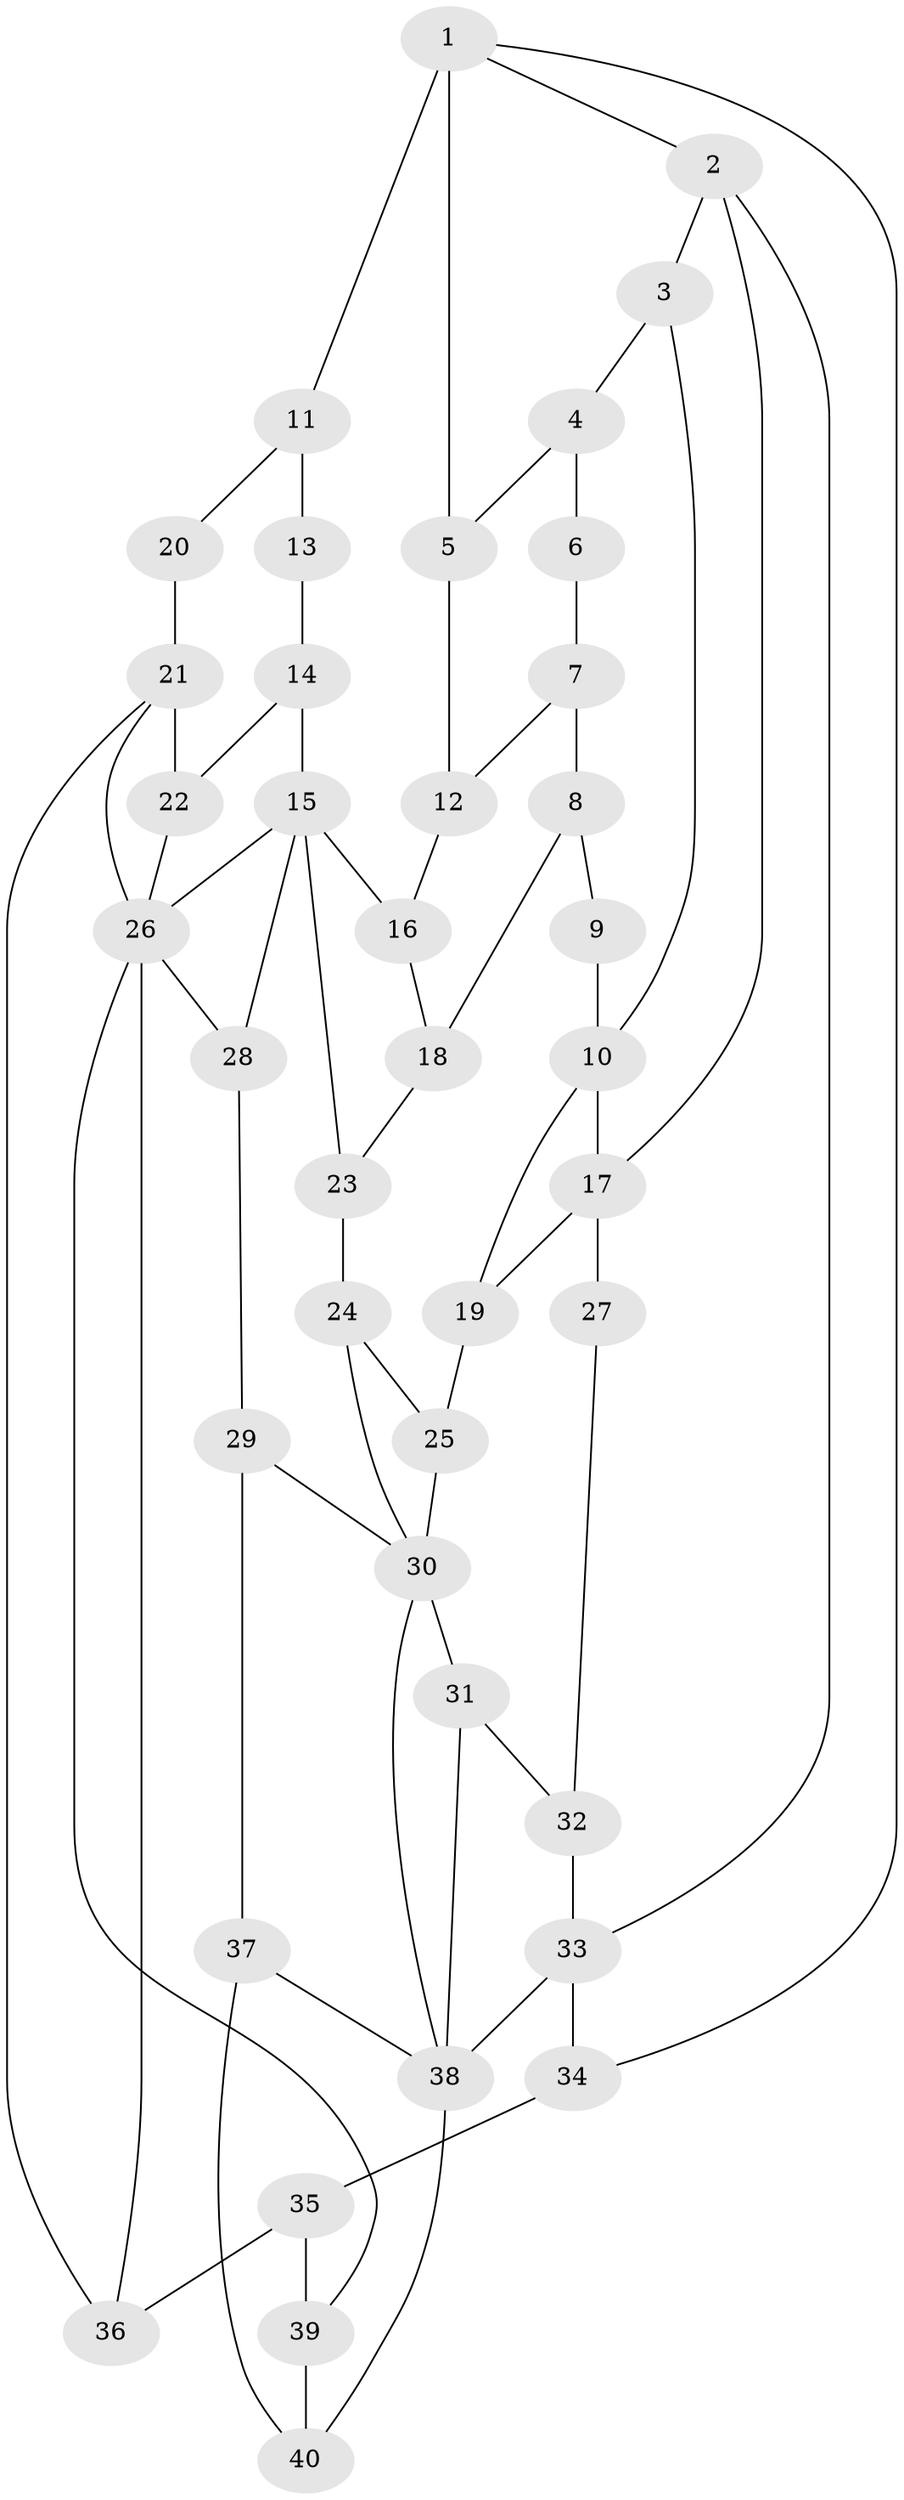 // original degree distribution, {3: 0.025, 6: 0.1875, 5: 0.575, 4: 0.2125}
// Generated by graph-tools (version 1.1) at 2025/38/03/09/25 02:38:42]
// undirected, 40 vertices, 65 edges
graph export_dot {
graph [start="1"]
  node [color=gray90,style=filled];
  1;
  2;
  3;
  4;
  5;
  6;
  7;
  8;
  9;
  10;
  11;
  12;
  13;
  14;
  15;
  16;
  17;
  18;
  19;
  20;
  21;
  22;
  23;
  24;
  25;
  26;
  27;
  28;
  29;
  30;
  31;
  32;
  33;
  34;
  35;
  36;
  37;
  38;
  39;
  40;
  1 -- 2 [weight=1.0];
  1 -- 5 [weight=1.0];
  1 -- 11 [weight=2.0];
  1 -- 34 [weight=1.0];
  2 -- 3 [weight=1.0];
  2 -- 17 [weight=1.0];
  2 -- 33 [weight=1.0];
  3 -- 4 [weight=1.0];
  3 -- 10 [weight=1.0];
  4 -- 5 [weight=1.0];
  4 -- 6 [weight=2.0];
  5 -- 12 [weight=1.0];
  6 -- 7 [weight=1.0];
  7 -- 8 [weight=1.0];
  7 -- 12 [weight=1.0];
  8 -- 9 [weight=1.0];
  8 -- 18 [weight=1.0];
  9 -- 10 [weight=2.0];
  10 -- 17 [weight=2.0];
  10 -- 19 [weight=1.0];
  11 -- 13 [weight=2.0];
  11 -- 20 [weight=2.0];
  12 -- 16 [weight=1.0];
  13 -- 14 [weight=1.0];
  14 -- 15 [weight=1.0];
  14 -- 22 [weight=1.0];
  15 -- 16 [weight=1.0];
  15 -- 23 [weight=1.0];
  15 -- 26 [weight=1.0];
  15 -- 28 [weight=2.0];
  16 -- 18 [weight=1.0];
  17 -- 19 [weight=1.0];
  17 -- 27 [weight=2.0];
  18 -- 23 [weight=1.0];
  19 -- 25 [weight=1.0];
  20 -- 21 [weight=2.0];
  21 -- 22 [weight=2.0];
  21 -- 26 [weight=1.0];
  21 -- 36 [weight=1.0];
  22 -- 26 [weight=1.0];
  23 -- 24 [weight=1.0];
  24 -- 25 [weight=1.0];
  24 -- 30 [weight=1.0];
  25 -- 30 [weight=1.0];
  26 -- 28 [weight=1.0];
  26 -- 36 [weight=1.0];
  26 -- 39 [weight=1.0];
  27 -- 32 [weight=1.0];
  28 -- 29 [weight=1.0];
  29 -- 30 [weight=1.0];
  29 -- 37 [weight=1.0];
  30 -- 31 [weight=2.0];
  30 -- 38 [weight=1.0];
  31 -- 32 [weight=1.0];
  31 -- 38 [weight=1.0];
  32 -- 33 [weight=2.0];
  33 -- 34 [weight=2.0];
  33 -- 38 [weight=2.0];
  34 -- 35 [weight=2.0];
  35 -- 36 [weight=2.0];
  35 -- 39 [weight=2.0];
  37 -- 38 [weight=1.0];
  37 -- 40 [weight=1.0];
  38 -- 40 [weight=1.0];
  39 -- 40 [weight=1.0];
}
